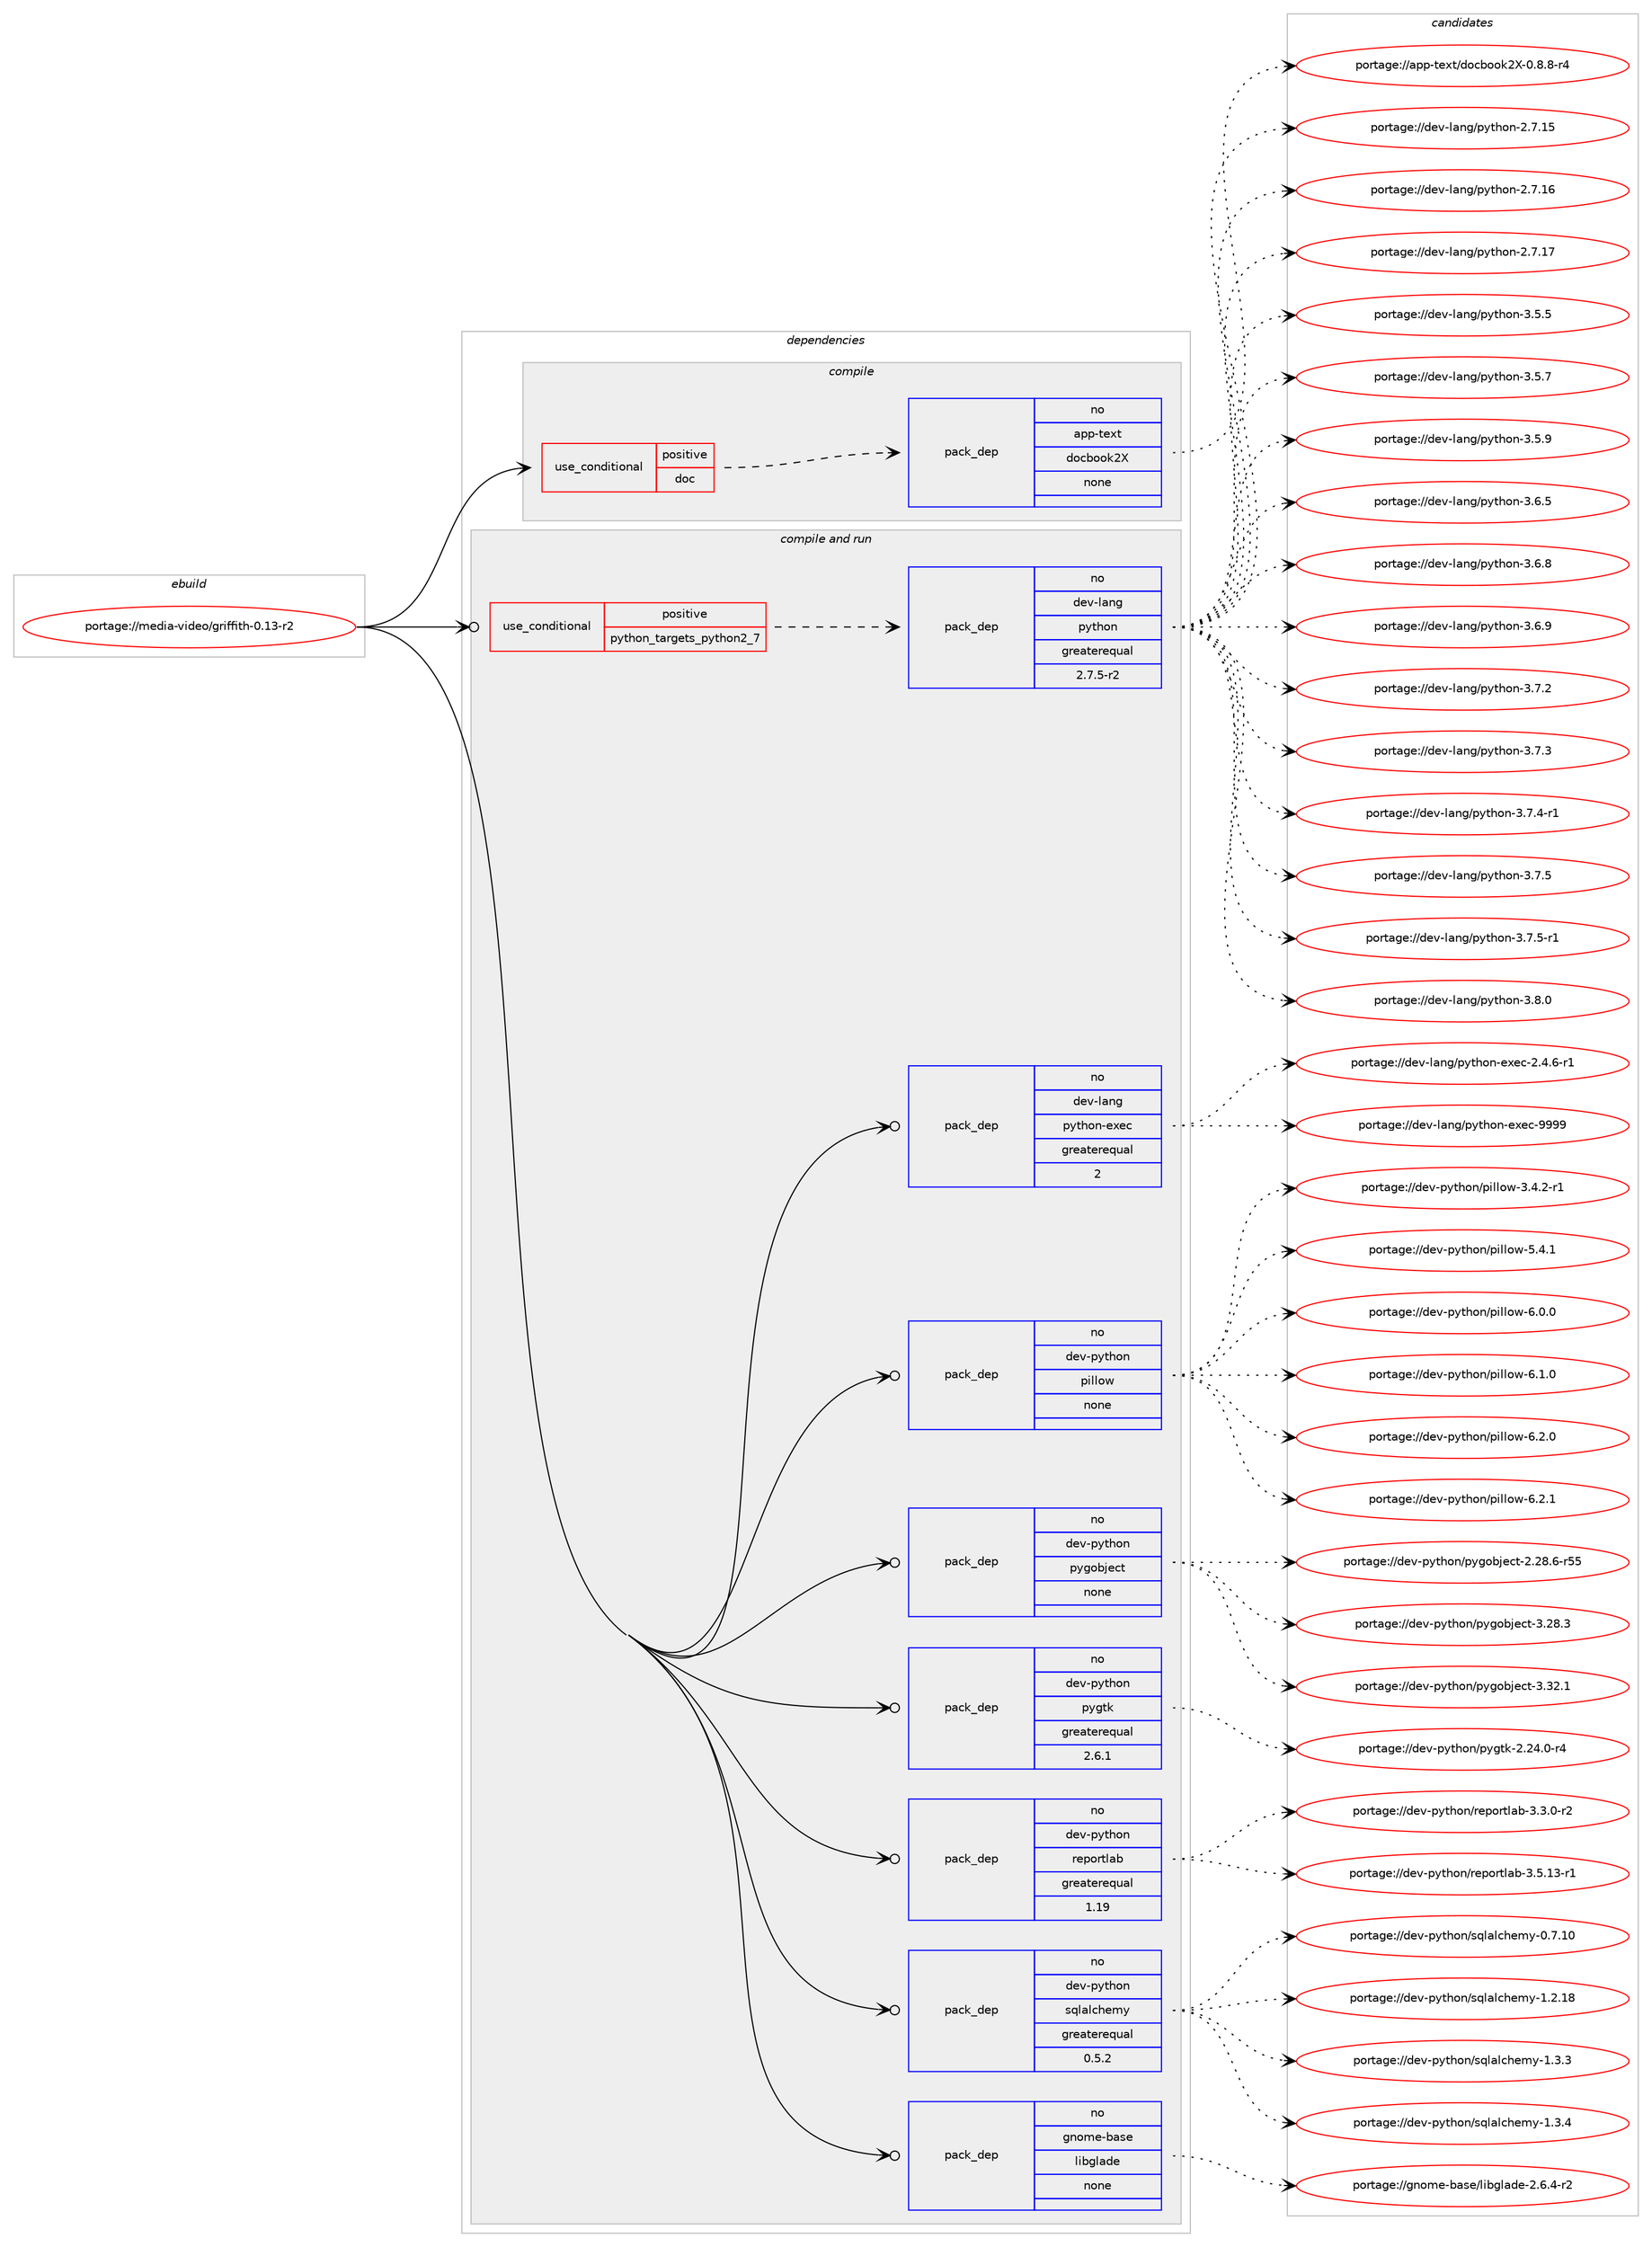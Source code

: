 digraph prolog {

# *************
# Graph options
# *************

newrank=true;
concentrate=true;
compound=true;
graph [rankdir=LR,fontname=Helvetica,fontsize=10,ranksep=1.5];#, ranksep=2.5, nodesep=0.2];
edge  [arrowhead=vee];
node  [fontname=Helvetica,fontsize=10];

# **********
# The ebuild
# **********

subgraph cluster_leftcol {
color=gray;
rank=same;
label=<<i>ebuild</i>>;
id [label="portage://media-video/griffith-0.13-r2", color=red, width=4, href="../media-video/griffith-0.13-r2.svg"];
}

# ****************
# The dependencies
# ****************

subgraph cluster_midcol {
color=gray;
label=<<i>dependencies</i>>;
subgraph cluster_compile {
fillcolor="#eeeeee";
style=filled;
label=<<i>compile</i>>;
subgraph cond84756 {
dependency340314 [label=<<TABLE BORDER="0" CELLBORDER="1" CELLSPACING="0" CELLPADDING="4"><TR><TD ROWSPAN="3" CELLPADDING="10">use_conditional</TD></TR><TR><TD>positive</TD></TR><TR><TD>doc</TD></TR></TABLE>>, shape=none, color=red];
subgraph pack249984 {
dependency340315 [label=<<TABLE BORDER="0" CELLBORDER="1" CELLSPACING="0" CELLPADDING="4" WIDTH="220"><TR><TD ROWSPAN="6" CELLPADDING="30">pack_dep</TD></TR><TR><TD WIDTH="110">no</TD></TR><TR><TD>app-text</TD></TR><TR><TD>docbook2X</TD></TR><TR><TD>none</TD></TR><TR><TD></TD></TR></TABLE>>, shape=none, color=blue];
}
dependency340314:e -> dependency340315:w [weight=20,style="dashed",arrowhead="vee"];
}
id:e -> dependency340314:w [weight=20,style="solid",arrowhead="vee"];
}
subgraph cluster_compileandrun {
fillcolor="#eeeeee";
style=filled;
label=<<i>compile and run</i>>;
subgraph cond84757 {
dependency340316 [label=<<TABLE BORDER="0" CELLBORDER="1" CELLSPACING="0" CELLPADDING="4"><TR><TD ROWSPAN="3" CELLPADDING="10">use_conditional</TD></TR><TR><TD>positive</TD></TR><TR><TD>python_targets_python2_7</TD></TR></TABLE>>, shape=none, color=red];
subgraph pack249985 {
dependency340317 [label=<<TABLE BORDER="0" CELLBORDER="1" CELLSPACING="0" CELLPADDING="4" WIDTH="220"><TR><TD ROWSPAN="6" CELLPADDING="30">pack_dep</TD></TR><TR><TD WIDTH="110">no</TD></TR><TR><TD>dev-lang</TD></TR><TR><TD>python</TD></TR><TR><TD>greaterequal</TD></TR><TR><TD>2.7.5-r2</TD></TR></TABLE>>, shape=none, color=blue];
}
dependency340316:e -> dependency340317:w [weight=20,style="dashed",arrowhead="vee"];
}
id:e -> dependency340316:w [weight=20,style="solid",arrowhead="odotvee"];
subgraph pack249986 {
dependency340318 [label=<<TABLE BORDER="0" CELLBORDER="1" CELLSPACING="0" CELLPADDING="4" WIDTH="220"><TR><TD ROWSPAN="6" CELLPADDING="30">pack_dep</TD></TR><TR><TD WIDTH="110">no</TD></TR><TR><TD>dev-lang</TD></TR><TR><TD>python-exec</TD></TR><TR><TD>greaterequal</TD></TR><TR><TD>2</TD></TR></TABLE>>, shape=none, color=blue];
}
id:e -> dependency340318:w [weight=20,style="solid",arrowhead="odotvee"];
subgraph pack249987 {
dependency340319 [label=<<TABLE BORDER="0" CELLBORDER="1" CELLSPACING="0" CELLPADDING="4" WIDTH="220"><TR><TD ROWSPAN="6" CELLPADDING="30">pack_dep</TD></TR><TR><TD WIDTH="110">no</TD></TR><TR><TD>dev-python</TD></TR><TR><TD>pillow</TD></TR><TR><TD>none</TD></TR><TR><TD></TD></TR></TABLE>>, shape=none, color=blue];
}
id:e -> dependency340319:w [weight=20,style="solid",arrowhead="odotvee"];
subgraph pack249988 {
dependency340320 [label=<<TABLE BORDER="0" CELLBORDER="1" CELLSPACING="0" CELLPADDING="4" WIDTH="220"><TR><TD ROWSPAN="6" CELLPADDING="30">pack_dep</TD></TR><TR><TD WIDTH="110">no</TD></TR><TR><TD>dev-python</TD></TR><TR><TD>pygobject</TD></TR><TR><TD>none</TD></TR><TR><TD></TD></TR></TABLE>>, shape=none, color=blue];
}
id:e -> dependency340320:w [weight=20,style="solid",arrowhead="odotvee"];
subgraph pack249989 {
dependency340321 [label=<<TABLE BORDER="0" CELLBORDER="1" CELLSPACING="0" CELLPADDING="4" WIDTH="220"><TR><TD ROWSPAN="6" CELLPADDING="30">pack_dep</TD></TR><TR><TD WIDTH="110">no</TD></TR><TR><TD>dev-python</TD></TR><TR><TD>pygtk</TD></TR><TR><TD>greaterequal</TD></TR><TR><TD>2.6.1</TD></TR></TABLE>>, shape=none, color=blue];
}
id:e -> dependency340321:w [weight=20,style="solid",arrowhead="odotvee"];
subgraph pack249990 {
dependency340322 [label=<<TABLE BORDER="0" CELLBORDER="1" CELLSPACING="0" CELLPADDING="4" WIDTH="220"><TR><TD ROWSPAN="6" CELLPADDING="30">pack_dep</TD></TR><TR><TD WIDTH="110">no</TD></TR><TR><TD>dev-python</TD></TR><TR><TD>reportlab</TD></TR><TR><TD>greaterequal</TD></TR><TR><TD>1.19</TD></TR></TABLE>>, shape=none, color=blue];
}
id:e -> dependency340322:w [weight=20,style="solid",arrowhead="odotvee"];
subgraph pack249991 {
dependency340323 [label=<<TABLE BORDER="0" CELLBORDER="1" CELLSPACING="0" CELLPADDING="4" WIDTH="220"><TR><TD ROWSPAN="6" CELLPADDING="30">pack_dep</TD></TR><TR><TD WIDTH="110">no</TD></TR><TR><TD>dev-python</TD></TR><TR><TD>sqlalchemy</TD></TR><TR><TD>greaterequal</TD></TR><TR><TD>0.5.2</TD></TR></TABLE>>, shape=none, color=blue];
}
id:e -> dependency340323:w [weight=20,style="solid",arrowhead="odotvee"];
subgraph pack249992 {
dependency340324 [label=<<TABLE BORDER="0" CELLBORDER="1" CELLSPACING="0" CELLPADDING="4" WIDTH="220"><TR><TD ROWSPAN="6" CELLPADDING="30">pack_dep</TD></TR><TR><TD WIDTH="110">no</TD></TR><TR><TD>gnome-base</TD></TR><TR><TD>libglade</TD></TR><TR><TD>none</TD></TR><TR><TD></TD></TR></TABLE>>, shape=none, color=blue];
}
id:e -> dependency340324:w [weight=20,style="solid",arrowhead="odotvee"];
}
subgraph cluster_run {
fillcolor="#eeeeee";
style=filled;
label=<<i>run</i>>;
}
}

# **************
# The candidates
# **************

subgraph cluster_choices {
rank=same;
color=gray;
label=<<i>candidates</i>>;

subgraph choice249984 {
color=black;
nodesep=1;
choiceportage971121124511610112011647100111999811111110750884548465646564511452 [label="portage://app-text/docbook2X-0.8.8-r4", color=red, width=4,href="../app-text/docbook2X-0.8.8-r4.svg"];
dependency340315:e -> choiceportage971121124511610112011647100111999811111110750884548465646564511452:w [style=dotted,weight="100"];
}
subgraph choice249985 {
color=black;
nodesep=1;
choiceportage10010111845108971101034711212111610411111045504655464953 [label="portage://dev-lang/python-2.7.15", color=red, width=4,href="../dev-lang/python-2.7.15.svg"];
choiceportage10010111845108971101034711212111610411111045504655464954 [label="portage://dev-lang/python-2.7.16", color=red, width=4,href="../dev-lang/python-2.7.16.svg"];
choiceportage10010111845108971101034711212111610411111045504655464955 [label="portage://dev-lang/python-2.7.17", color=red, width=4,href="../dev-lang/python-2.7.17.svg"];
choiceportage100101118451089711010347112121116104111110455146534653 [label="portage://dev-lang/python-3.5.5", color=red, width=4,href="../dev-lang/python-3.5.5.svg"];
choiceportage100101118451089711010347112121116104111110455146534655 [label="portage://dev-lang/python-3.5.7", color=red, width=4,href="../dev-lang/python-3.5.7.svg"];
choiceportage100101118451089711010347112121116104111110455146534657 [label="portage://dev-lang/python-3.5.9", color=red, width=4,href="../dev-lang/python-3.5.9.svg"];
choiceportage100101118451089711010347112121116104111110455146544653 [label="portage://dev-lang/python-3.6.5", color=red, width=4,href="../dev-lang/python-3.6.5.svg"];
choiceportage100101118451089711010347112121116104111110455146544656 [label="portage://dev-lang/python-3.6.8", color=red, width=4,href="../dev-lang/python-3.6.8.svg"];
choiceportage100101118451089711010347112121116104111110455146544657 [label="portage://dev-lang/python-3.6.9", color=red, width=4,href="../dev-lang/python-3.6.9.svg"];
choiceportage100101118451089711010347112121116104111110455146554650 [label="portage://dev-lang/python-3.7.2", color=red, width=4,href="../dev-lang/python-3.7.2.svg"];
choiceportage100101118451089711010347112121116104111110455146554651 [label="portage://dev-lang/python-3.7.3", color=red, width=4,href="../dev-lang/python-3.7.3.svg"];
choiceportage1001011184510897110103471121211161041111104551465546524511449 [label="portage://dev-lang/python-3.7.4-r1", color=red, width=4,href="../dev-lang/python-3.7.4-r1.svg"];
choiceportage100101118451089711010347112121116104111110455146554653 [label="portage://dev-lang/python-3.7.5", color=red, width=4,href="../dev-lang/python-3.7.5.svg"];
choiceportage1001011184510897110103471121211161041111104551465546534511449 [label="portage://dev-lang/python-3.7.5-r1", color=red, width=4,href="../dev-lang/python-3.7.5-r1.svg"];
choiceportage100101118451089711010347112121116104111110455146564648 [label="portage://dev-lang/python-3.8.0", color=red, width=4,href="../dev-lang/python-3.8.0.svg"];
dependency340317:e -> choiceportage10010111845108971101034711212111610411111045504655464953:w [style=dotted,weight="100"];
dependency340317:e -> choiceportage10010111845108971101034711212111610411111045504655464954:w [style=dotted,weight="100"];
dependency340317:e -> choiceportage10010111845108971101034711212111610411111045504655464955:w [style=dotted,weight="100"];
dependency340317:e -> choiceportage100101118451089711010347112121116104111110455146534653:w [style=dotted,weight="100"];
dependency340317:e -> choiceportage100101118451089711010347112121116104111110455146534655:w [style=dotted,weight="100"];
dependency340317:e -> choiceportage100101118451089711010347112121116104111110455146534657:w [style=dotted,weight="100"];
dependency340317:e -> choiceportage100101118451089711010347112121116104111110455146544653:w [style=dotted,weight="100"];
dependency340317:e -> choiceportage100101118451089711010347112121116104111110455146544656:w [style=dotted,weight="100"];
dependency340317:e -> choiceportage100101118451089711010347112121116104111110455146544657:w [style=dotted,weight="100"];
dependency340317:e -> choiceportage100101118451089711010347112121116104111110455146554650:w [style=dotted,weight="100"];
dependency340317:e -> choiceportage100101118451089711010347112121116104111110455146554651:w [style=dotted,weight="100"];
dependency340317:e -> choiceportage1001011184510897110103471121211161041111104551465546524511449:w [style=dotted,weight="100"];
dependency340317:e -> choiceportage100101118451089711010347112121116104111110455146554653:w [style=dotted,weight="100"];
dependency340317:e -> choiceportage1001011184510897110103471121211161041111104551465546534511449:w [style=dotted,weight="100"];
dependency340317:e -> choiceportage100101118451089711010347112121116104111110455146564648:w [style=dotted,weight="100"];
}
subgraph choice249986 {
color=black;
nodesep=1;
choiceportage10010111845108971101034711212111610411111045101120101994550465246544511449 [label="portage://dev-lang/python-exec-2.4.6-r1", color=red, width=4,href="../dev-lang/python-exec-2.4.6-r1.svg"];
choiceportage10010111845108971101034711212111610411111045101120101994557575757 [label="portage://dev-lang/python-exec-9999", color=red, width=4,href="../dev-lang/python-exec-9999.svg"];
dependency340318:e -> choiceportage10010111845108971101034711212111610411111045101120101994550465246544511449:w [style=dotted,weight="100"];
dependency340318:e -> choiceportage10010111845108971101034711212111610411111045101120101994557575757:w [style=dotted,weight="100"];
}
subgraph choice249987 {
color=black;
nodesep=1;
choiceportage10010111845112121116104111110471121051081081111194551465246504511449 [label="portage://dev-python/pillow-3.4.2-r1", color=red, width=4,href="../dev-python/pillow-3.4.2-r1.svg"];
choiceportage1001011184511212111610411111047112105108108111119455346524649 [label="portage://dev-python/pillow-5.4.1", color=red, width=4,href="../dev-python/pillow-5.4.1.svg"];
choiceportage1001011184511212111610411111047112105108108111119455446484648 [label="portage://dev-python/pillow-6.0.0", color=red, width=4,href="../dev-python/pillow-6.0.0.svg"];
choiceportage1001011184511212111610411111047112105108108111119455446494648 [label="portage://dev-python/pillow-6.1.0", color=red, width=4,href="../dev-python/pillow-6.1.0.svg"];
choiceportage1001011184511212111610411111047112105108108111119455446504648 [label="portage://dev-python/pillow-6.2.0", color=red, width=4,href="../dev-python/pillow-6.2.0.svg"];
choiceportage1001011184511212111610411111047112105108108111119455446504649 [label="portage://dev-python/pillow-6.2.1", color=red, width=4,href="../dev-python/pillow-6.2.1.svg"];
dependency340319:e -> choiceportage10010111845112121116104111110471121051081081111194551465246504511449:w [style=dotted,weight="100"];
dependency340319:e -> choiceportage1001011184511212111610411111047112105108108111119455346524649:w [style=dotted,weight="100"];
dependency340319:e -> choiceportage1001011184511212111610411111047112105108108111119455446484648:w [style=dotted,weight="100"];
dependency340319:e -> choiceportage1001011184511212111610411111047112105108108111119455446494648:w [style=dotted,weight="100"];
dependency340319:e -> choiceportage1001011184511212111610411111047112105108108111119455446504648:w [style=dotted,weight="100"];
dependency340319:e -> choiceportage1001011184511212111610411111047112105108108111119455446504649:w [style=dotted,weight="100"];
}
subgraph choice249988 {
color=black;
nodesep=1;
choiceportage1001011184511212111610411111047112121103111981061019911645504650564654451145353 [label="portage://dev-python/pygobject-2.28.6-r55", color=red, width=4,href="../dev-python/pygobject-2.28.6-r55.svg"];
choiceportage1001011184511212111610411111047112121103111981061019911645514650564651 [label="portage://dev-python/pygobject-3.28.3", color=red, width=4,href="../dev-python/pygobject-3.28.3.svg"];
choiceportage1001011184511212111610411111047112121103111981061019911645514651504649 [label="portage://dev-python/pygobject-3.32.1", color=red, width=4,href="../dev-python/pygobject-3.32.1.svg"];
dependency340320:e -> choiceportage1001011184511212111610411111047112121103111981061019911645504650564654451145353:w [style=dotted,weight="100"];
dependency340320:e -> choiceportage1001011184511212111610411111047112121103111981061019911645514650564651:w [style=dotted,weight="100"];
dependency340320:e -> choiceportage1001011184511212111610411111047112121103111981061019911645514651504649:w [style=dotted,weight="100"];
}
subgraph choice249989 {
color=black;
nodesep=1;
choiceportage1001011184511212111610411111047112121103116107455046505246484511452 [label="portage://dev-python/pygtk-2.24.0-r4", color=red, width=4,href="../dev-python/pygtk-2.24.0-r4.svg"];
dependency340321:e -> choiceportage1001011184511212111610411111047112121103116107455046505246484511452:w [style=dotted,weight="100"];
}
subgraph choice249990 {
color=black;
nodesep=1;
choiceportage100101118451121211161041111104711410111211111411610897984551465146484511450 [label="portage://dev-python/reportlab-3.3.0-r2", color=red, width=4,href="../dev-python/reportlab-3.3.0-r2.svg"];
choiceportage10010111845112121116104111110471141011121111141161089798455146534649514511449 [label="portage://dev-python/reportlab-3.5.13-r1", color=red, width=4,href="../dev-python/reportlab-3.5.13-r1.svg"];
dependency340322:e -> choiceportage100101118451121211161041111104711410111211111411610897984551465146484511450:w [style=dotted,weight="100"];
dependency340322:e -> choiceportage10010111845112121116104111110471141011121111141161089798455146534649514511449:w [style=dotted,weight="100"];
}
subgraph choice249991 {
color=black;
nodesep=1;
choiceportage1001011184511212111610411111047115113108971089910410110912145484655464948 [label="portage://dev-python/sqlalchemy-0.7.10", color=red, width=4,href="../dev-python/sqlalchemy-0.7.10.svg"];
choiceportage1001011184511212111610411111047115113108971089910410110912145494650464956 [label="portage://dev-python/sqlalchemy-1.2.18", color=red, width=4,href="../dev-python/sqlalchemy-1.2.18.svg"];
choiceportage10010111845112121116104111110471151131089710899104101109121454946514651 [label="portage://dev-python/sqlalchemy-1.3.3", color=red, width=4,href="../dev-python/sqlalchemy-1.3.3.svg"];
choiceportage10010111845112121116104111110471151131089710899104101109121454946514652 [label="portage://dev-python/sqlalchemy-1.3.4", color=red, width=4,href="../dev-python/sqlalchemy-1.3.4.svg"];
dependency340323:e -> choiceportage1001011184511212111610411111047115113108971089910410110912145484655464948:w [style=dotted,weight="100"];
dependency340323:e -> choiceportage1001011184511212111610411111047115113108971089910410110912145494650464956:w [style=dotted,weight="100"];
dependency340323:e -> choiceportage10010111845112121116104111110471151131089710899104101109121454946514651:w [style=dotted,weight="100"];
dependency340323:e -> choiceportage10010111845112121116104111110471151131089710899104101109121454946514652:w [style=dotted,weight="100"];
}
subgraph choice249992 {
color=black;
nodesep=1;
choiceportage1031101111091014598971151014710810598103108971001014550465446524511450 [label="portage://gnome-base/libglade-2.6.4-r2", color=red, width=4,href="../gnome-base/libglade-2.6.4-r2.svg"];
dependency340324:e -> choiceportage1031101111091014598971151014710810598103108971001014550465446524511450:w [style=dotted,weight="100"];
}
}

}
